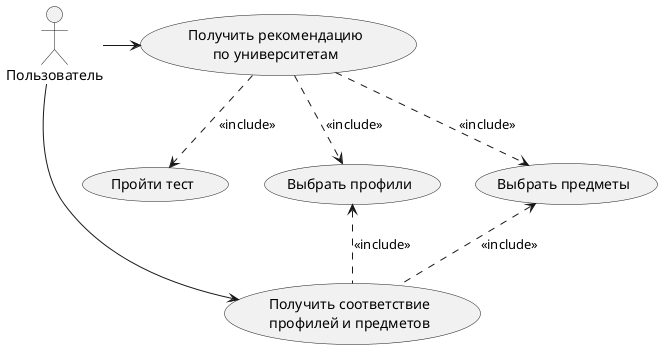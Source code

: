 @startuml
'https://plantuml.com/use-case-diagram

Пользователь -> (Получить рекомендацию\nпо университетам)
(Получить рекомендацию\nпо университетам) ..> (Пройти тест): <<include>>
(Получить рекомендацию\nпо университетам) ..> (Выбрать профили): <<include>>
(Получить рекомендацию\nпо университетам) ..> (Выбрать предметы): <<include>>

(Выбрать профили) <.. (Получить соответствие\nпрофилей и предметов): <<include>>
(Выбрать предметы) <.. (Получить соответствие\nпрофилей и предметов): <<include>>
Пользователь -> (Получить соответствие\nпрофилей и предметов)

@enduml